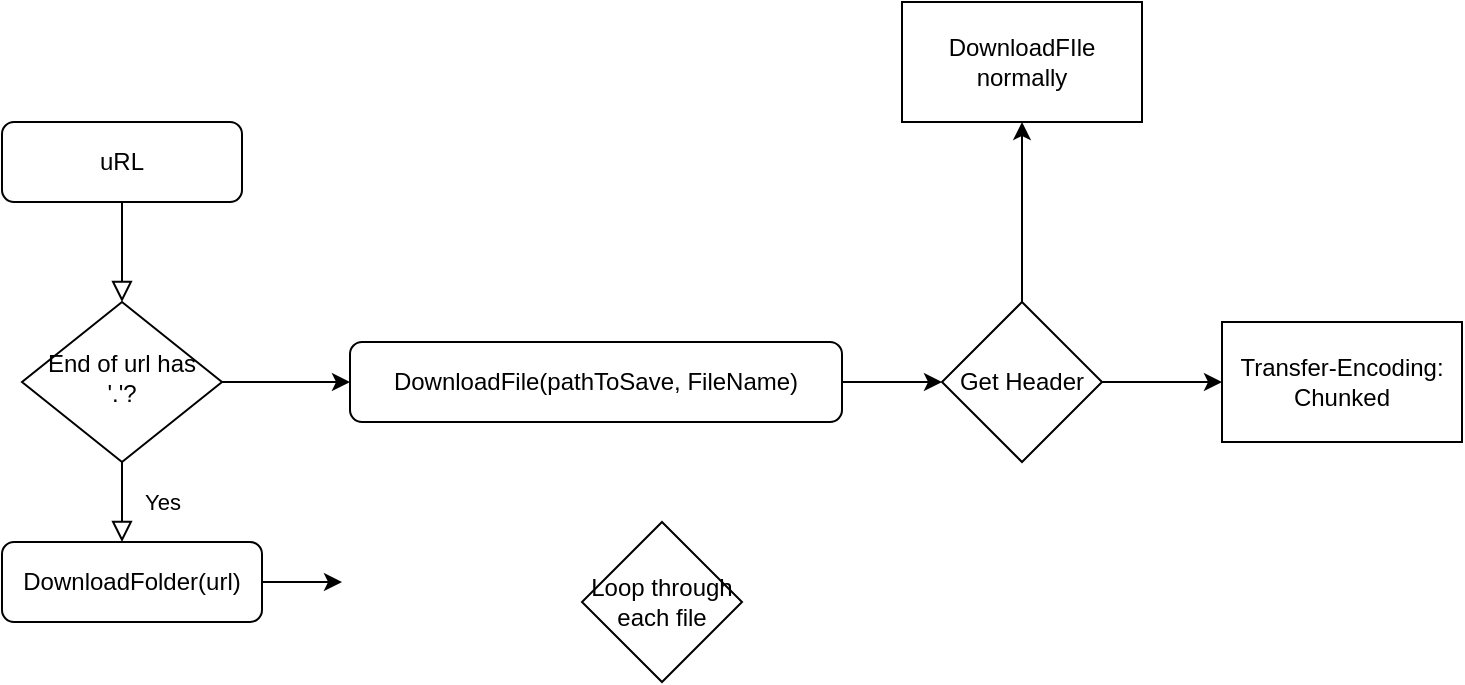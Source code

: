 <mxfile version="20.7.4" type="device"><diagram id="C5RBs43oDa-KdzZeNtuy" name="Page-1"><mxGraphModel dx="1434" dy="756" grid="1" gridSize="10" guides="1" tooltips="1" connect="1" arrows="1" fold="1" page="1" pageScale="1" pageWidth="827" pageHeight="1169" math="0" shadow="0"><root><mxCell id="WIyWlLk6GJQsqaUBKTNV-0"/><mxCell id="WIyWlLk6GJQsqaUBKTNV-1" parent="WIyWlLk6GJQsqaUBKTNV-0"/><mxCell id="WIyWlLk6GJQsqaUBKTNV-2" value="" style="rounded=0;html=1;jettySize=auto;orthogonalLoop=1;fontSize=11;endArrow=block;endFill=0;endSize=8;strokeWidth=1;shadow=0;labelBackgroundColor=none;edgeStyle=orthogonalEdgeStyle;" parent="WIyWlLk6GJQsqaUBKTNV-1" source="WIyWlLk6GJQsqaUBKTNV-3" target="WIyWlLk6GJQsqaUBKTNV-6" edge="1"><mxGeometry relative="1" as="geometry"/></mxCell><mxCell id="WIyWlLk6GJQsqaUBKTNV-3" value="uRL" style="rounded=1;whiteSpace=wrap;html=1;fontSize=12;glass=0;strokeWidth=1;shadow=0;" parent="WIyWlLk6GJQsqaUBKTNV-1" vertex="1"><mxGeometry x="60" y="60" width="120" height="40" as="geometry"/></mxCell><mxCell id="WIyWlLk6GJQsqaUBKTNV-4" value="Yes" style="rounded=0;html=1;jettySize=auto;orthogonalLoop=1;fontSize=11;endArrow=block;endFill=0;endSize=8;strokeWidth=1;shadow=0;labelBackgroundColor=none;edgeStyle=orthogonalEdgeStyle;" parent="WIyWlLk6GJQsqaUBKTNV-1" source="WIyWlLk6GJQsqaUBKTNV-6" edge="1"><mxGeometry y="20" relative="1" as="geometry"><mxPoint as="offset"/><mxPoint x="120" y="270" as="targetPoint"/></mxGeometry></mxCell><mxCell id="tggoGjA32H9UJHxpnVG2-5" value="" style="edgeStyle=orthogonalEdgeStyle;rounded=0;orthogonalLoop=1;jettySize=auto;html=1;" parent="WIyWlLk6GJQsqaUBKTNV-1" source="WIyWlLk6GJQsqaUBKTNV-6" target="tggoGjA32H9UJHxpnVG2-1" edge="1"><mxGeometry relative="1" as="geometry"/></mxCell><mxCell id="WIyWlLk6GJQsqaUBKTNV-6" value="End of url has '.'?" style="rhombus;whiteSpace=wrap;html=1;shadow=0;fontFamily=Helvetica;fontSize=12;align=center;strokeWidth=1;spacing=6;spacingTop=-4;" parent="WIyWlLk6GJQsqaUBKTNV-1" vertex="1"><mxGeometry x="70" y="150" width="100" height="80" as="geometry"/></mxCell><mxCell id="tggoGjA32H9UJHxpnVG2-4" value="" style="edgeStyle=orthogonalEdgeStyle;rounded=0;orthogonalLoop=1;jettySize=auto;html=1;" parent="WIyWlLk6GJQsqaUBKTNV-1" source="WIyWlLk6GJQsqaUBKTNV-7" edge="1"><mxGeometry relative="1" as="geometry"><mxPoint x="230" y="290" as="targetPoint"/></mxGeometry></mxCell><mxCell id="WIyWlLk6GJQsqaUBKTNV-7" value="DownloadFolder(url)" style="rounded=1;whiteSpace=wrap;html=1;fontSize=12;glass=0;strokeWidth=1;shadow=0;" parent="WIyWlLk6GJQsqaUBKTNV-1" vertex="1"><mxGeometry x="60" y="270" width="130" height="40" as="geometry"/></mxCell><mxCell id="tggoGjA32H9UJHxpnVG2-11" value="" style="edgeStyle=orthogonalEdgeStyle;rounded=0;orthogonalLoop=1;jettySize=auto;html=1;" parent="WIyWlLk6GJQsqaUBKTNV-1" source="tggoGjA32H9UJHxpnVG2-1" target="tggoGjA32H9UJHxpnVG2-6" edge="1"><mxGeometry relative="1" as="geometry"/></mxCell><mxCell id="tggoGjA32H9UJHxpnVG2-1" value="DownloadFile(pathToSave, FileName)" style="rounded=1;whiteSpace=wrap;html=1;fontSize=12;glass=0;strokeWidth=1;shadow=0;" parent="WIyWlLk6GJQsqaUBKTNV-1" vertex="1"><mxGeometry x="234" y="170" width="246" height="40" as="geometry"/></mxCell><mxCell id="tggoGjA32H9UJHxpnVG2-8" value="" style="edgeStyle=orthogonalEdgeStyle;rounded=0;orthogonalLoop=1;jettySize=auto;html=1;" parent="WIyWlLk6GJQsqaUBKTNV-1" source="tggoGjA32H9UJHxpnVG2-6" target="tggoGjA32H9UJHxpnVG2-7" edge="1"><mxGeometry relative="1" as="geometry"/></mxCell><mxCell id="tggoGjA32H9UJHxpnVG2-10" value="" style="edgeStyle=orthogonalEdgeStyle;rounded=0;orthogonalLoop=1;jettySize=auto;html=1;" parent="WIyWlLk6GJQsqaUBKTNV-1" source="tggoGjA32H9UJHxpnVG2-6" target="tggoGjA32H9UJHxpnVG2-9" edge="1"><mxGeometry relative="1" as="geometry"/></mxCell><mxCell id="tggoGjA32H9UJHxpnVG2-6" value="Get Header" style="rhombus;whiteSpace=wrap;html=1;" parent="WIyWlLk6GJQsqaUBKTNV-1" vertex="1"><mxGeometry x="530" y="150" width="80" height="80" as="geometry"/></mxCell><mxCell id="tggoGjA32H9UJHxpnVG2-7" value="DownloadFIle normally" style="whiteSpace=wrap;html=1;" parent="WIyWlLk6GJQsqaUBKTNV-1" vertex="1"><mxGeometry x="510" width="120" height="60" as="geometry"/></mxCell><mxCell id="tggoGjA32H9UJHxpnVG2-9" value="Transfer-Encoding: Chunked" style="whiteSpace=wrap;html=1;" parent="WIyWlLk6GJQsqaUBKTNV-1" vertex="1"><mxGeometry x="670" y="160" width="120" height="60" as="geometry"/></mxCell><mxCell id="_lqsFGUA40qWV6Gr93_7-0" value="Loop through each file" style="rhombus;whiteSpace=wrap;html=1;" vertex="1" parent="WIyWlLk6GJQsqaUBKTNV-1"><mxGeometry x="350" y="260" width="80" height="80" as="geometry"/></mxCell></root></mxGraphModel></diagram></mxfile>